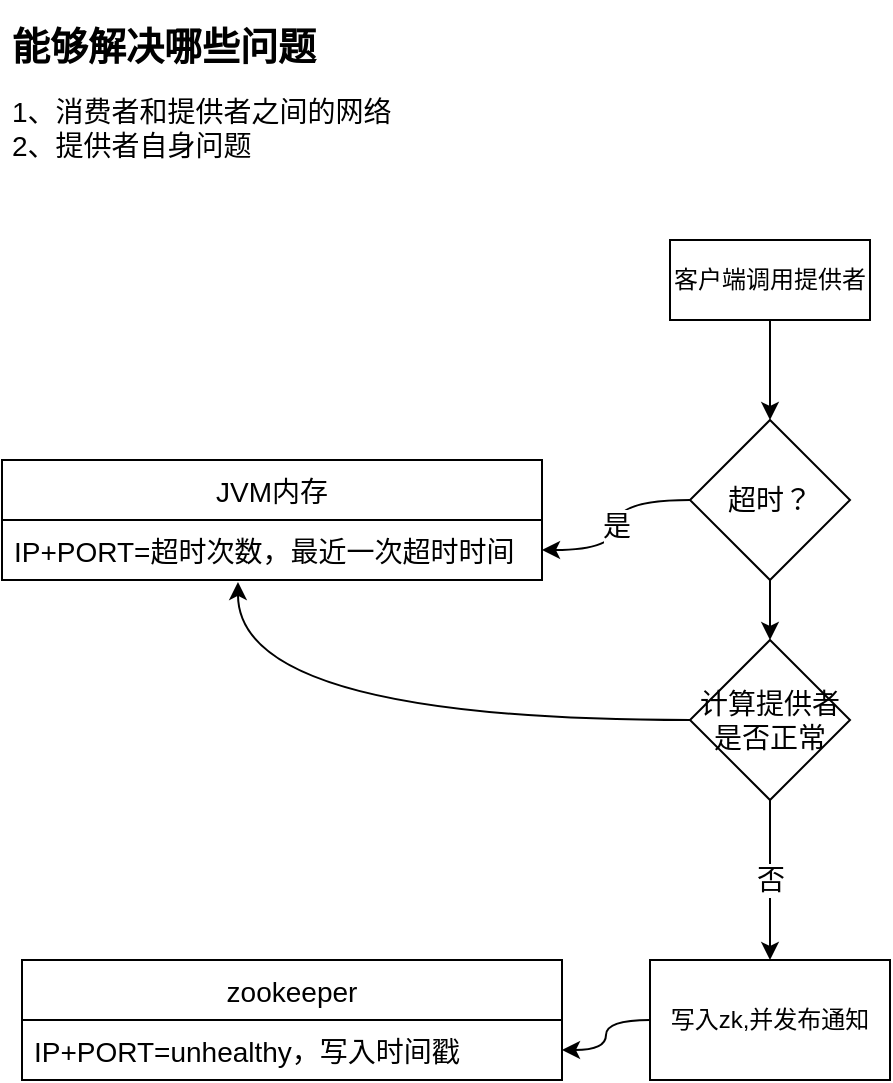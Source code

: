 <mxfile version="17.5.0" type="github">
  <diagram id="D2S3hpQ_ekvoqC_zOR3p" name="Page-1">
    <mxGraphModel dx="868" dy="1651" grid="1" gridSize="10" guides="1" tooltips="1" connect="1" arrows="1" fold="1" page="1" pageScale="1" pageWidth="827" pageHeight="1169" math="0" shadow="0">
      <root>
        <mxCell id="0" />
        <mxCell id="1" parent="0" />
        <mxCell id="2ZzV5A5w4CdiXzE2fC0s-5" style="edgeStyle=orthogonalEdgeStyle;rounded=0;orthogonalLoop=1;jettySize=auto;html=1;entryX=0.5;entryY=0;entryDx=0;entryDy=0;" edge="1" parent="1" source="2ZzV5A5w4CdiXzE2fC0s-1">
          <mxGeometry relative="1" as="geometry">
            <mxPoint x="414" y="130" as="targetPoint" />
          </mxGeometry>
        </mxCell>
        <mxCell id="2ZzV5A5w4CdiXzE2fC0s-1" value="客户端调用提供者" style="rounded=0;whiteSpace=wrap;html=1;" vertex="1" parent="1">
          <mxGeometry x="364" y="40" width="100" height="40" as="geometry" />
        </mxCell>
        <mxCell id="2ZzV5A5w4CdiXzE2fC0s-29" value="" style="edgeStyle=orthogonalEdgeStyle;curved=1;rounded=0;orthogonalLoop=1;jettySize=auto;html=1;fontSize=14;fontColor=#000000;" edge="1" parent="1" source="2ZzV5A5w4CdiXzE2fC0s-6" target="2ZzV5A5w4CdiXzE2fC0s-28">
          <mxGeometry relative="1" as="geometry" />
        </mxCell>
        <mxCell id="2ZzV5A5w4CdiXzE2fC0s-6" value="写入zk,并发布通知" style="rounded=0;whiteSpace=wrap;html=1;" vertex="1" parent="1">
          <mxGeometry x="354" y="400" width="120" height="60" as="geometry" />
        </mxCell>
        <mxCell id="2ZzV5A5w4CdiXzE2fC0s-8" value="&lt;h1 style=&quot;font-size: 19px&quot;&gt;&lt;font style=&quot;font-size: 19px&quot;&gt;能够解决哪些问题&lt;/font&gt;&lt;/h1&gt;&lt;font style=&quot;font-size: 14px&quot;&gt;1、消费者和提供者之间的网络&lt;br&gt;2、提供者自身问题&lt;/font&gt;&lt;span&gt;&lt;br&gt;&lt;/span&gt;" style="text;html=1;strokeColor=none;fillColor=none;spacing=5;spacingTop=-20;whiteSpace=wrap;overflow=hidden;rounded=0;align=left;" vertex="1" parent="1">
          <mxGeometry x="30" y="-70" width="240" height="80" as="geometry" />
        </mxCell>
        <mxCell id="2ZzV5A5w4CdiXzE2fC0s-15" value="是" style="edgeStyle=orthogonalEdgeStyle;rounded=0;orthogonalLoop=1;jettySize=auto;html=1;fontSize=14;curved=1;" edge="1" parent="1" source="2ZzV5A5w4CdiXzE2fC0s-9" target="2ZzV5A5w4CdiXzE2fC0s-11">
          <mxGeometry relative="1" as="geometry" />
        </mxCell>
        <mxCell id="2ZzV5A5w4CdiXzE2fC0s-21" value="" style="edgeStyle=orthogonalEdgeStyle;curved=1;rounded=0;orthogonalLoop=1;jettySize=auto;html=1;fontSize=14;fontColor=#000000;" edge="1" parent="1" source="2ZzV5A5w4CdiXzE2fC0s-9">
          <mxGeometry relative="1" as="geometry">
            <mxPoint x="414" y="240" as="targetPoint" />
          </mxGeometry>
        </mxCell>
        <mxCell id="2ZzV5A5w4CdiXzE2fC0s-9" value="超时？" style="rhombus;whiteSpace=wrap;html=1;fontSize=14;" vertex="1" parent="1">
          <mxGeometry x="374" y="130" width="80" height="80" as="geometry" />
        </mxCell>
        <mxCell id="2ZzV5A5w4CdiXzE2fC0s-10" value="JVM内存" style="swimlane;fontStyle=0;childLayout=stackLayout;horizontal=1;startSize=30;horizontalStack=0;resizeParent=1;resizeParentMax=0;resizeLast=0;collapsible=1;marginBottom=0;fontSize=14;" vertex="1" parent="1">
          <mxGeometry x="30" y="150" width="270" height="60" as="geometry" />
        </mxCell>
        <mxCell id="2ZzV5A5w4CdiXzE2fC0s-11" value="IP+PORT=超时次数，最近一次超时时间" style="text;strokeColor=none;fillColor=none;align=left;verticalAlign=middle;spacingLeft=4;spacingRight=4;overflow=hidden;points=[[0,0.5],[1,0.5]];portConstraint=eastwest;rotatable=0;fontSize=14;" vertex="1" parent="2ZzV5A5w4CdiXzE2fC0s-10">
          <mxGeometry y="30" width="270" height="30" as="geometry" />
        </mxCell>
        <mxCell id="2ZzV5A5w4CdiXzE2fC0s-25" value="否" style="edgeStyle=orthogonalEdgeStyle;curved=1;rounded=0;orthogonalLoop=1;jettySize=auto;html=1;fontSize=14;fontColor=#000000;" edge="1" parent="1" source="2ZzV5A5w4CdiXzE2fC0s-24" target="2ZzV5A5w4CdiXzE2fC0s-6">
          <mxGeometry relative="1" as="geometry" />
        </mxCell>
        <mxCell id="2ZzV5A5w4CdiXzE2fC0s-26" style="edgeStyle=orthogonalEdgeStyle;rounded=0;orthogonalLoop=1;jettySize=auto;html=1;fontSize=14;fontColor=#000000;entryX=0.437;entryY=1.033;entryDx=0;entryDy=0;entryPerimeter=0;curved=1;exitX=0;exitY=0.5;exitDx=0;exitDy=0;" edge="1" parent="1" source="2ZzV5A5w4CdiXzE2fC0s-24" target="2ZzV5A5w4CdiXzE2fC0s-11">
          <mxGeometry relative="1" as="geometry">
            <mxPoint x="150" y="220" as="targetPoint" />
          </mxGeometry>
        </mxCell>
        <mxCell id="2ZzV5A5w4CdiXzE2fC0s-24" value="&lt;span&gt;计算提供者是否正常&lt;/span&gt;" style="rhombus;whiteSpace=wrap;html=1;fontSize=14;fontColor=#000000;" vertex="1" parent="1">
          <mxGeometry x="374" y="240" width="80" height="80" as="geometry" />
        </mxCell>
        <mxCell id="2ZzV5A5w4CdiXzE2fC0s-27" value="zookeeper" style="swimlane;fontStyle=0;childLayout=stackLayout;horizontal=1;startSize=30;horizontalStack=0;resizeParent=1;resizeParentMax=0;resizeLast=0;collapsible=1;marginBottom=0;fontSize=14;" vertex="1" parent="1">
          <mxGeometry x="40" y="400" width="270" height="60" as="geometry" />
        </mxCell>
        <mxCell id="2ZzV5A5w4CdiXzE2fC0s-28" value="IP+PORT=unhealthy，写入时间戳" style="text;strokeColor=none;fillColor=none;align=left;verticalAlign=middle;spacingLeft=4;spacingRight=4;overflow=hidden;points=[[0,0.5],[1,0.5]];portConstraint=eastwest;rotatable=0;fontSize=14;" vertex="1" parent="2ZzV5A5w4CdiXzE2fC0s-27">
          <mxGeometry y="30" width="270" height="30" as="geometry" />
        </mxCell>
      </root>
    </mxGraphModel>
  </diagram>
</mxfile>
